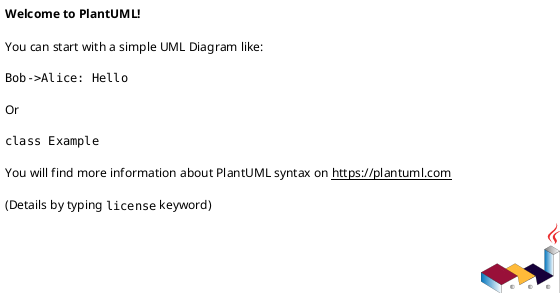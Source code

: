 @startuml System Descriptions
!$landActionsDescription="A system for managing land-based actions and schemes"
!$applicationBuilderDescription="A system for building and maintaining funding schemes and actions"
!$applicationManagementDescription="A system for managing funding applications including exceptions and rejections"
!$applicationUiDescription="A website hosting a funding application form"
@enduml